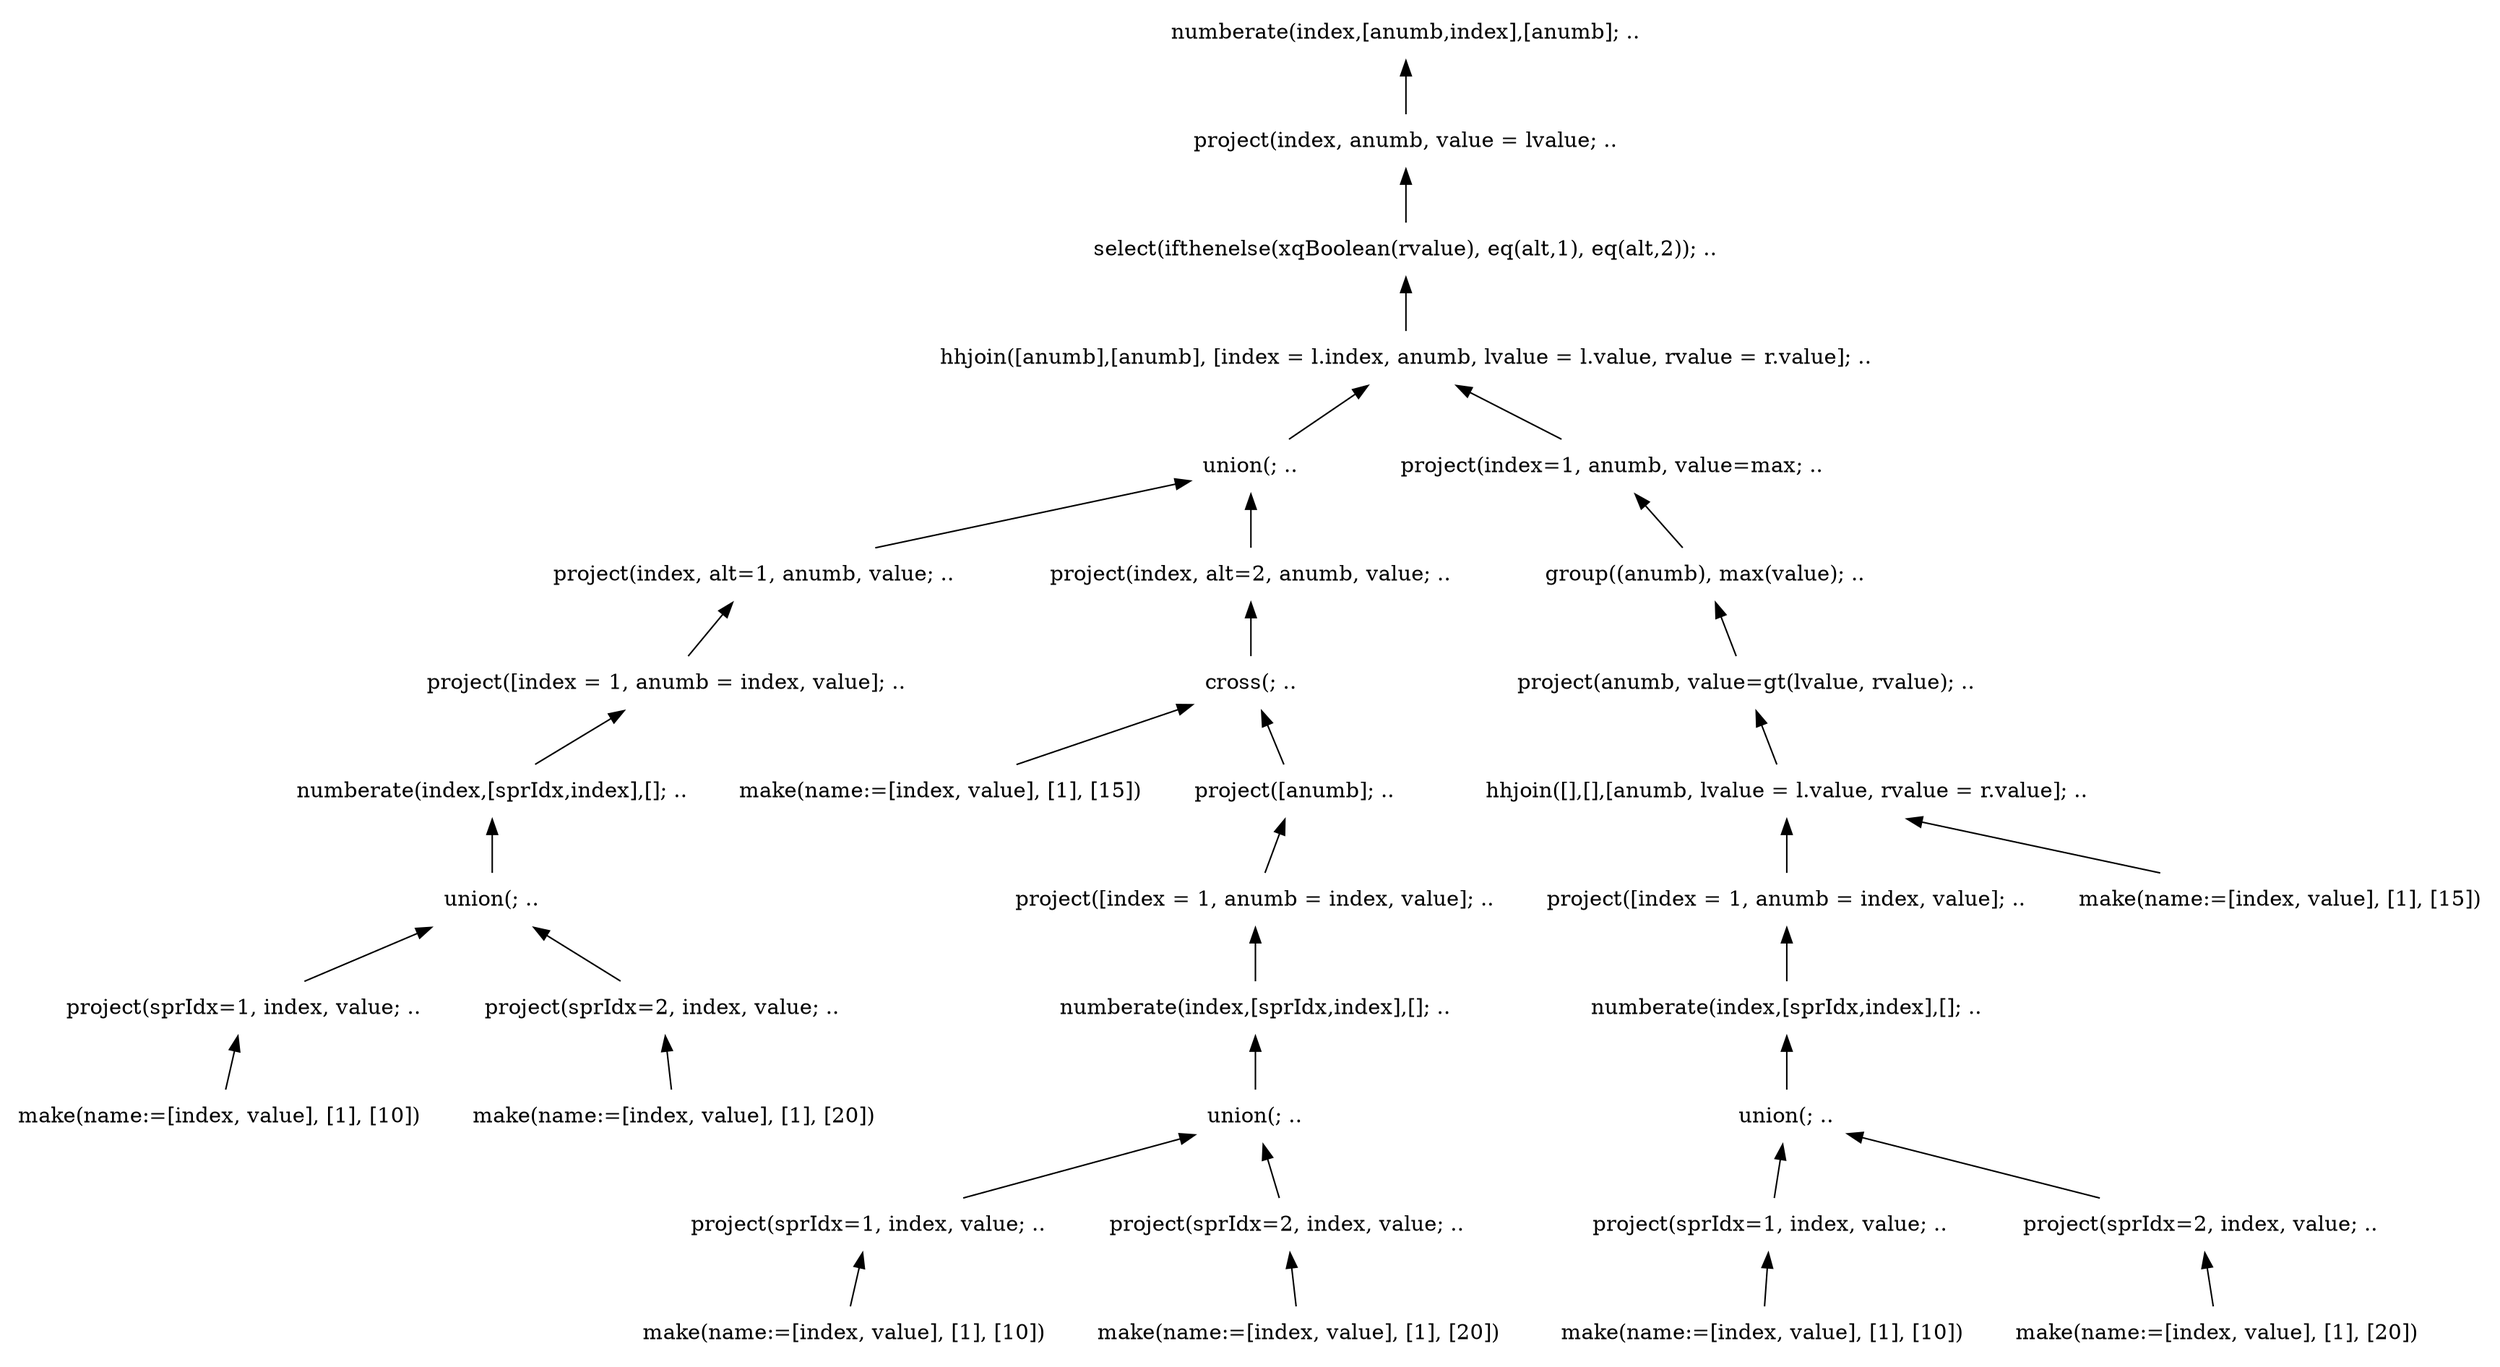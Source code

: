 digraph AST {
edge [color=black, dir=both, weight=1, fontcolor=black, arrowhead=none, arrowtail=normal]
node [shape=plaintext]
numberate1 [label="numberate(index,[anumb,index],[anumb]; .."]
  numberate1 -> project2
project2 [label="project(index, anumb, value = lvalue; .."]
    project2 -> select3
select3 [label="select(ifthenelse(xqBoolean(rvalue), eq(alt,1), eq(alt,2)); .."]
      select3 -> hhjoin4
hhjoin4 [label="hhjoin([anumb],[anumb], [index = l.index, anumb, lvalue = l.value, rvalue = r.value]; .."]
        hhjoin4 -> union5
union5 [label="union(; .."]
          union5 -> project6
project6 [label="project(index, alt=1, anumb, value; .."]
            project6 -> project7
project7 [label="project([index = 1, anumb = index, value]; .."]
              project7 -> numberate8
numberate8 [label="numberate(index,[sprIdx,index],[]; .."]
                numberate8 -> union9
union9 [label="union(; .."]
                  union9 -> project10
project10 [label="project(sprIdx=1, index, value; .."]
                    project10 -> make11
make11 [label="make(name:=[index, value], [1], [10])"]
                    union9 -> project12
project12 [label="project(sprIdx=2, index, value; .."]
                      project12 -> make13
make13 [label="make(name:=[index, value], [1], [20])"]
            union5 -> project14
project14 [label="project(index, alt=2, anumb, value; .."]
              project14 -> cross15
cross15 [label="cross(; .."]
                cross15 -> make16
make16 [label="make(name:=[index, value], [1], [15])"]
                  cross15 -> project17
project17 [label="project([anumb]; .."]
                    project17 -> project18
project18 [label="project([index = 1, anumb = index, value]; .."]
                      project18 -> numberate19
numberate19 [label="numberate(index,[sprIdx,index],[]; .."]
                        numberate19 -> union20
union20 [label="union(; .."]
                          union20 -> project21
project21 [label="project(sprIdx=1, index, value; .."]
                            project21 -> make22
make22 [label="make(name:=[index, value], [1], [10])"]
                            union20 -> project23
project23 [label="project(sprIdx=2, index, value; .."]
                              project23 -> make24
make24 [label="make(name:=[index, value], [1], [20])"]
          hhjoin4 -> project25
project25 [label="project(index=1, anumb, value=max; .."]
            project25 -> group26
group26 [label="group((anumb), max(value); .."]
              group26 -> project27
project27 [label="project(anumb, value=gt(lvalue, rvalue); .."]
                project27 -> hhjoin28
hhjoin28 [label="hhjoin([],[],[anumb, lvalue = l.value, rvalue = r.value]; .."]
                  hhjoin28 -> project29
project29 [label="project([index = 1, anumb = index, value]; .."]
                    project29 -> numberate30
numberate30 [label="numberate(index,[sprIdx,index],[]; .."]
                      numberate30 -> union31
union31 [label="union(; .."]
                        union31 -> project32
project32 [label="project(sprIdx=1, index, value; .."]
                          project32 -> make33
make33 [label="make(name:=[index, value], [1], [10])"]
                          union31 -> project34
project34 [label="project(sprIdx=2, index, value; .."]
                            project34 -> make35
make35 [label="make(name:=[index, value], [1], [20])"]
                    hhjoin28 -> make36
make36 [label="make(name:=[index, value], [1], [15])"]

}